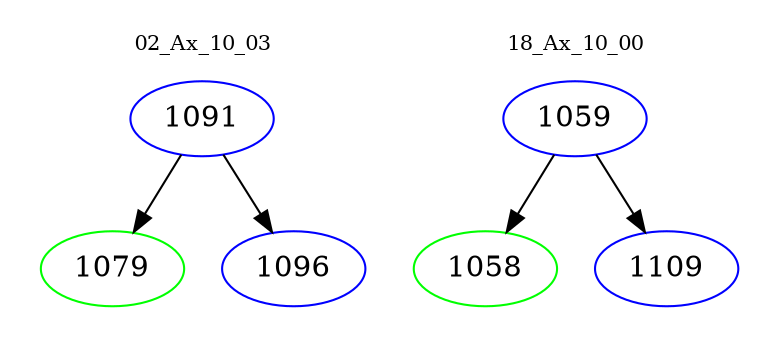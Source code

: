 digraph{
subgraph cluster_0 {
color = white
label = "02_Ax_10_03";
fontsize=10;
T0_1091 [label="1091", color="blue"]
T0_1091 -> T0_1079 [color="black"]
T0_1079 [label="1079", color="green"]
T0_1091 -> T0_1096 [color="black"]
T0_1096 [label="1096", color="blue"]
}
subgraph cluster_1 {
color = white
label = "18_Ax_10_00";
fontsize=10;
T1_1059 [label="1059", color="blue"]
T1_1059 -> T1_1058 [color="black"]
T1_1058 [label="1058", color="green"]
T1_1059 -> T1_1109 [color="black"]
T1_1109 [label="1109", color="blue"]
}
}
